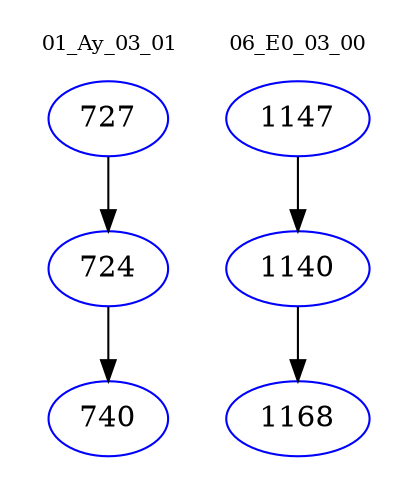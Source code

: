 digraph{
subgraph cluster_0 {
color = white
label = "01_Ay_03_01";
fontsize=10;
T0_727 [label="727", color="blue"]
T0_727 -> T0_724 [color="black"]
T0_724 [label="724", color="blue"]
T0_724 -> T0_740 [color="black"]
T0_740 [label="740", color="blue"]
}
subgraph cluster_1 {
color = white
label = "06_E0_03_00";
fontsize=10;
T1_1147 [label="1147", color="blue"]
T1_1147 -> T1_1140 [color="black"]
T1_1140 [label="1140", color="blue"]
T1_1140 -> T1_1168 [color="black"]
T1_1168 [label="1168", color="blue"]
}
}
